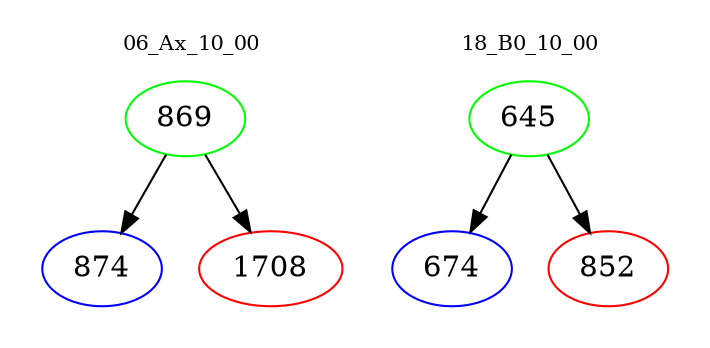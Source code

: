 digraph{
subgraph cluster_0 {
color = white
label = "06_Ax_10_00";
fontsize=10;
T0_869 [label="869", color="green"]
T0_869 -> T0_874 [color="black"]
T0_874 [label="874", color="blue"]
T0_869 -> T0_1708 [color="black"]
T0_1708 [label="1708", color="red"]
}
subgraph cluster_1 {
color = white
label = "18_B0_10_00";
fontsize=10;
T1_645 [label="645", color="green"]
T1_645 -> T1_674 [color="black"]
T1_674 [label="674", color="blue"]
T1_645 -> T1_852 [color="black"]
T1_852 [label="852", color="red"]
}
}
